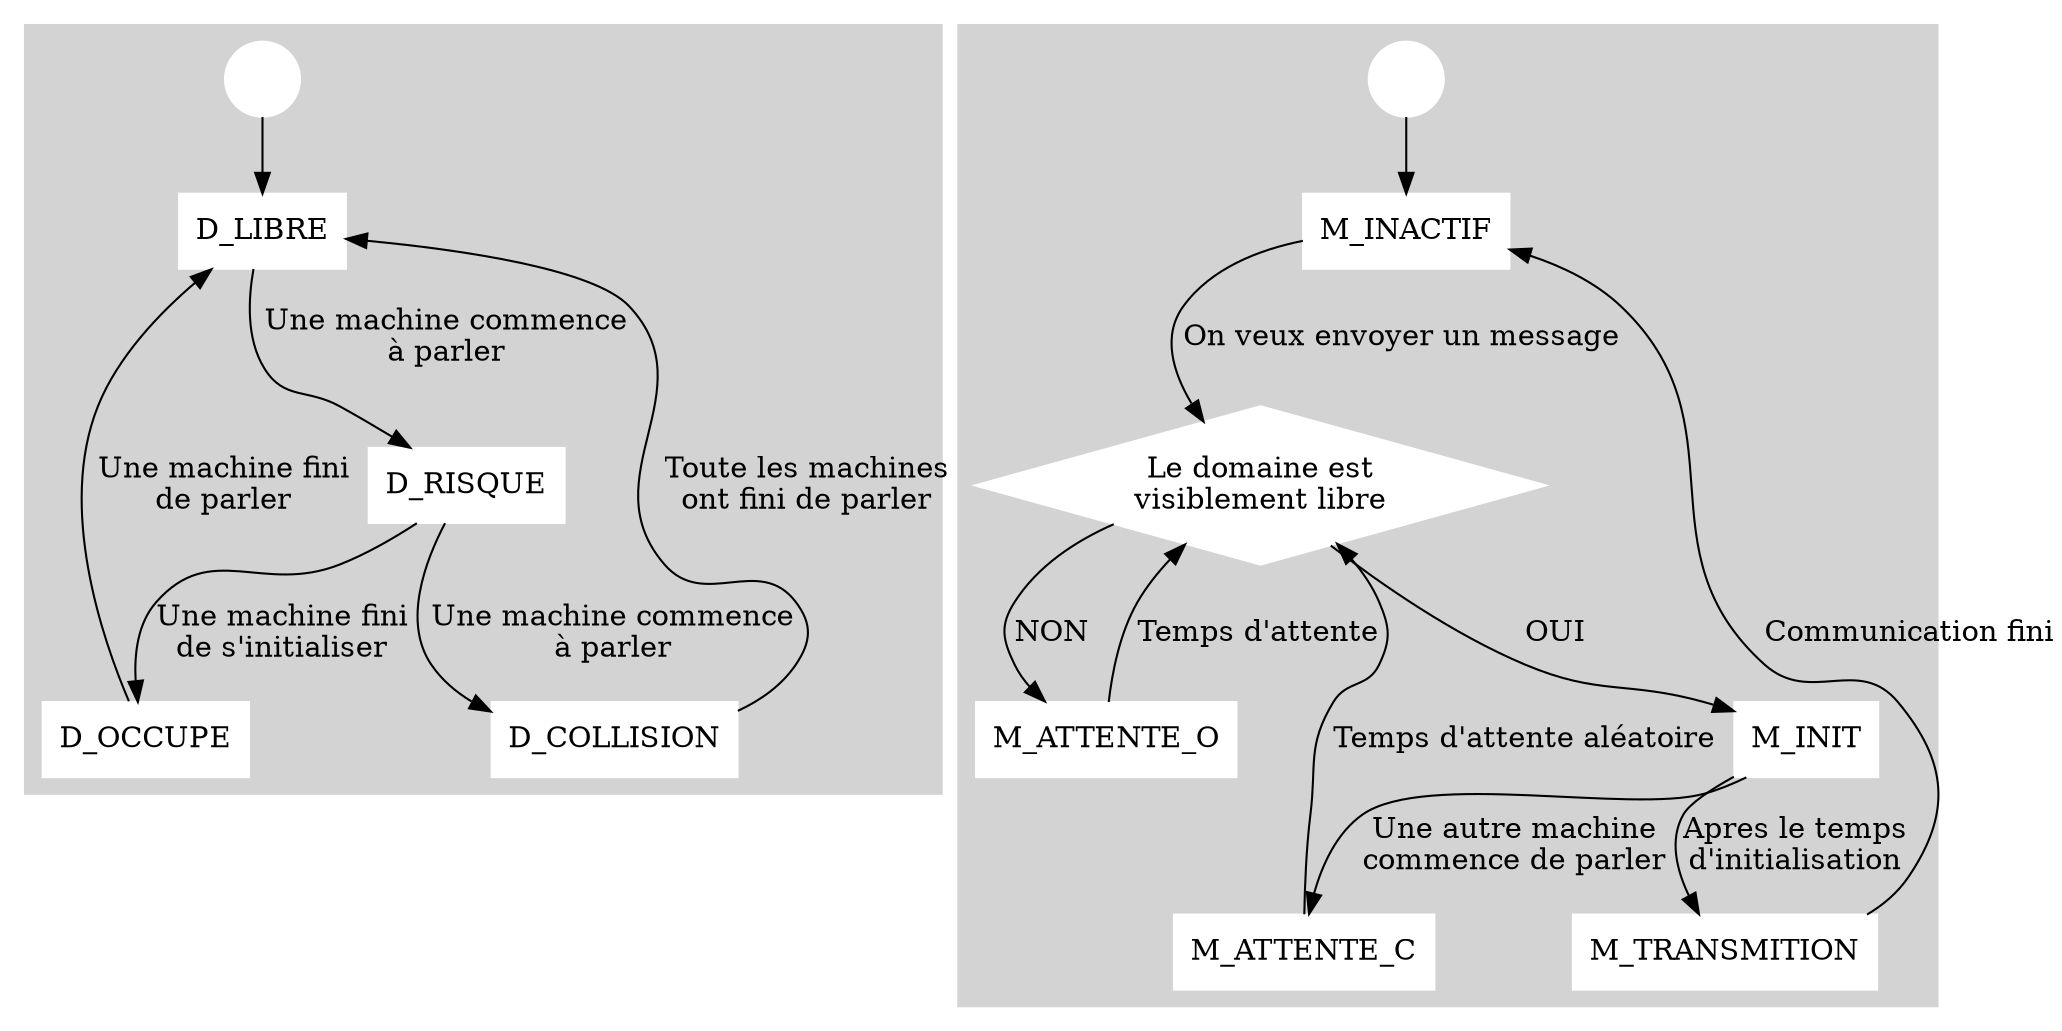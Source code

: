 digraph G {
    subgraph cluster_domaine{
        style=filled;
    color=lightgrey;
    node [style=filled,color=white, shape = rectangle];
    D_LIBRE;
    D_RISQUE;
    D_OCCUPE;
    D_COLLISION;
    D_LIBRE -> D_RISQUE [label = "Une machine commence\nà parler"]
    D_OCCUPE -> D_LIBRE [label = "Une machine fini\nde parler"]
    D_RISQUE -> D_COLLISION [label ="Une machine commence\nà parler"]
    D_RISQUE -> D_OCCUPE [label = "Une machine fini\nde s'initialiser"]
    D_COLLISION -> D_LIBRE [label = "Toute les machines\nont fini de parler"]
    D_init [shape = circle, label = " "]
    D_init -> D_LIBRE
    }
    
    subgraph cluster_machine {
        style=filled;
    color=lightgrey;
    node [style=filled,color=white, shape = rectangle];
    M_init [shape = circle, label = " "]
    M_INACTIF
    M_CHOIX [shape = diamond, label = "Le domaine est\nvisiblement libre"]
    M_INIT
    M_ATTENTE_O
    M_TRANSMITION
    M_ATTENTE_C
    M_init -> M_INACTIF
    M_INACTIF -> M_CHOIX [label = "On veux envoyer un message"]
    M_CHOIX -> M_INIT [label = "OUI"]
    M_CHOIX -> M_ATTENTE_O [label ="NON"]
    M_INIT -> M_TRANSMITION [label = "Apres le temps\nd'initialisation"]
    M_TRANSMITION -> M_INACTIF [label = "Communication fini"]
    M_ATTENTE_O -> M_CHOIX [label = "Temps d'attente"]
    M_INIT -> M_ATTENTE_C [label = "Une autre machine\ncommence de parler"]
    M_ATTENTE_C -> M_CHOIX [label = "Temps d'attente aléatoire"]
    }
}